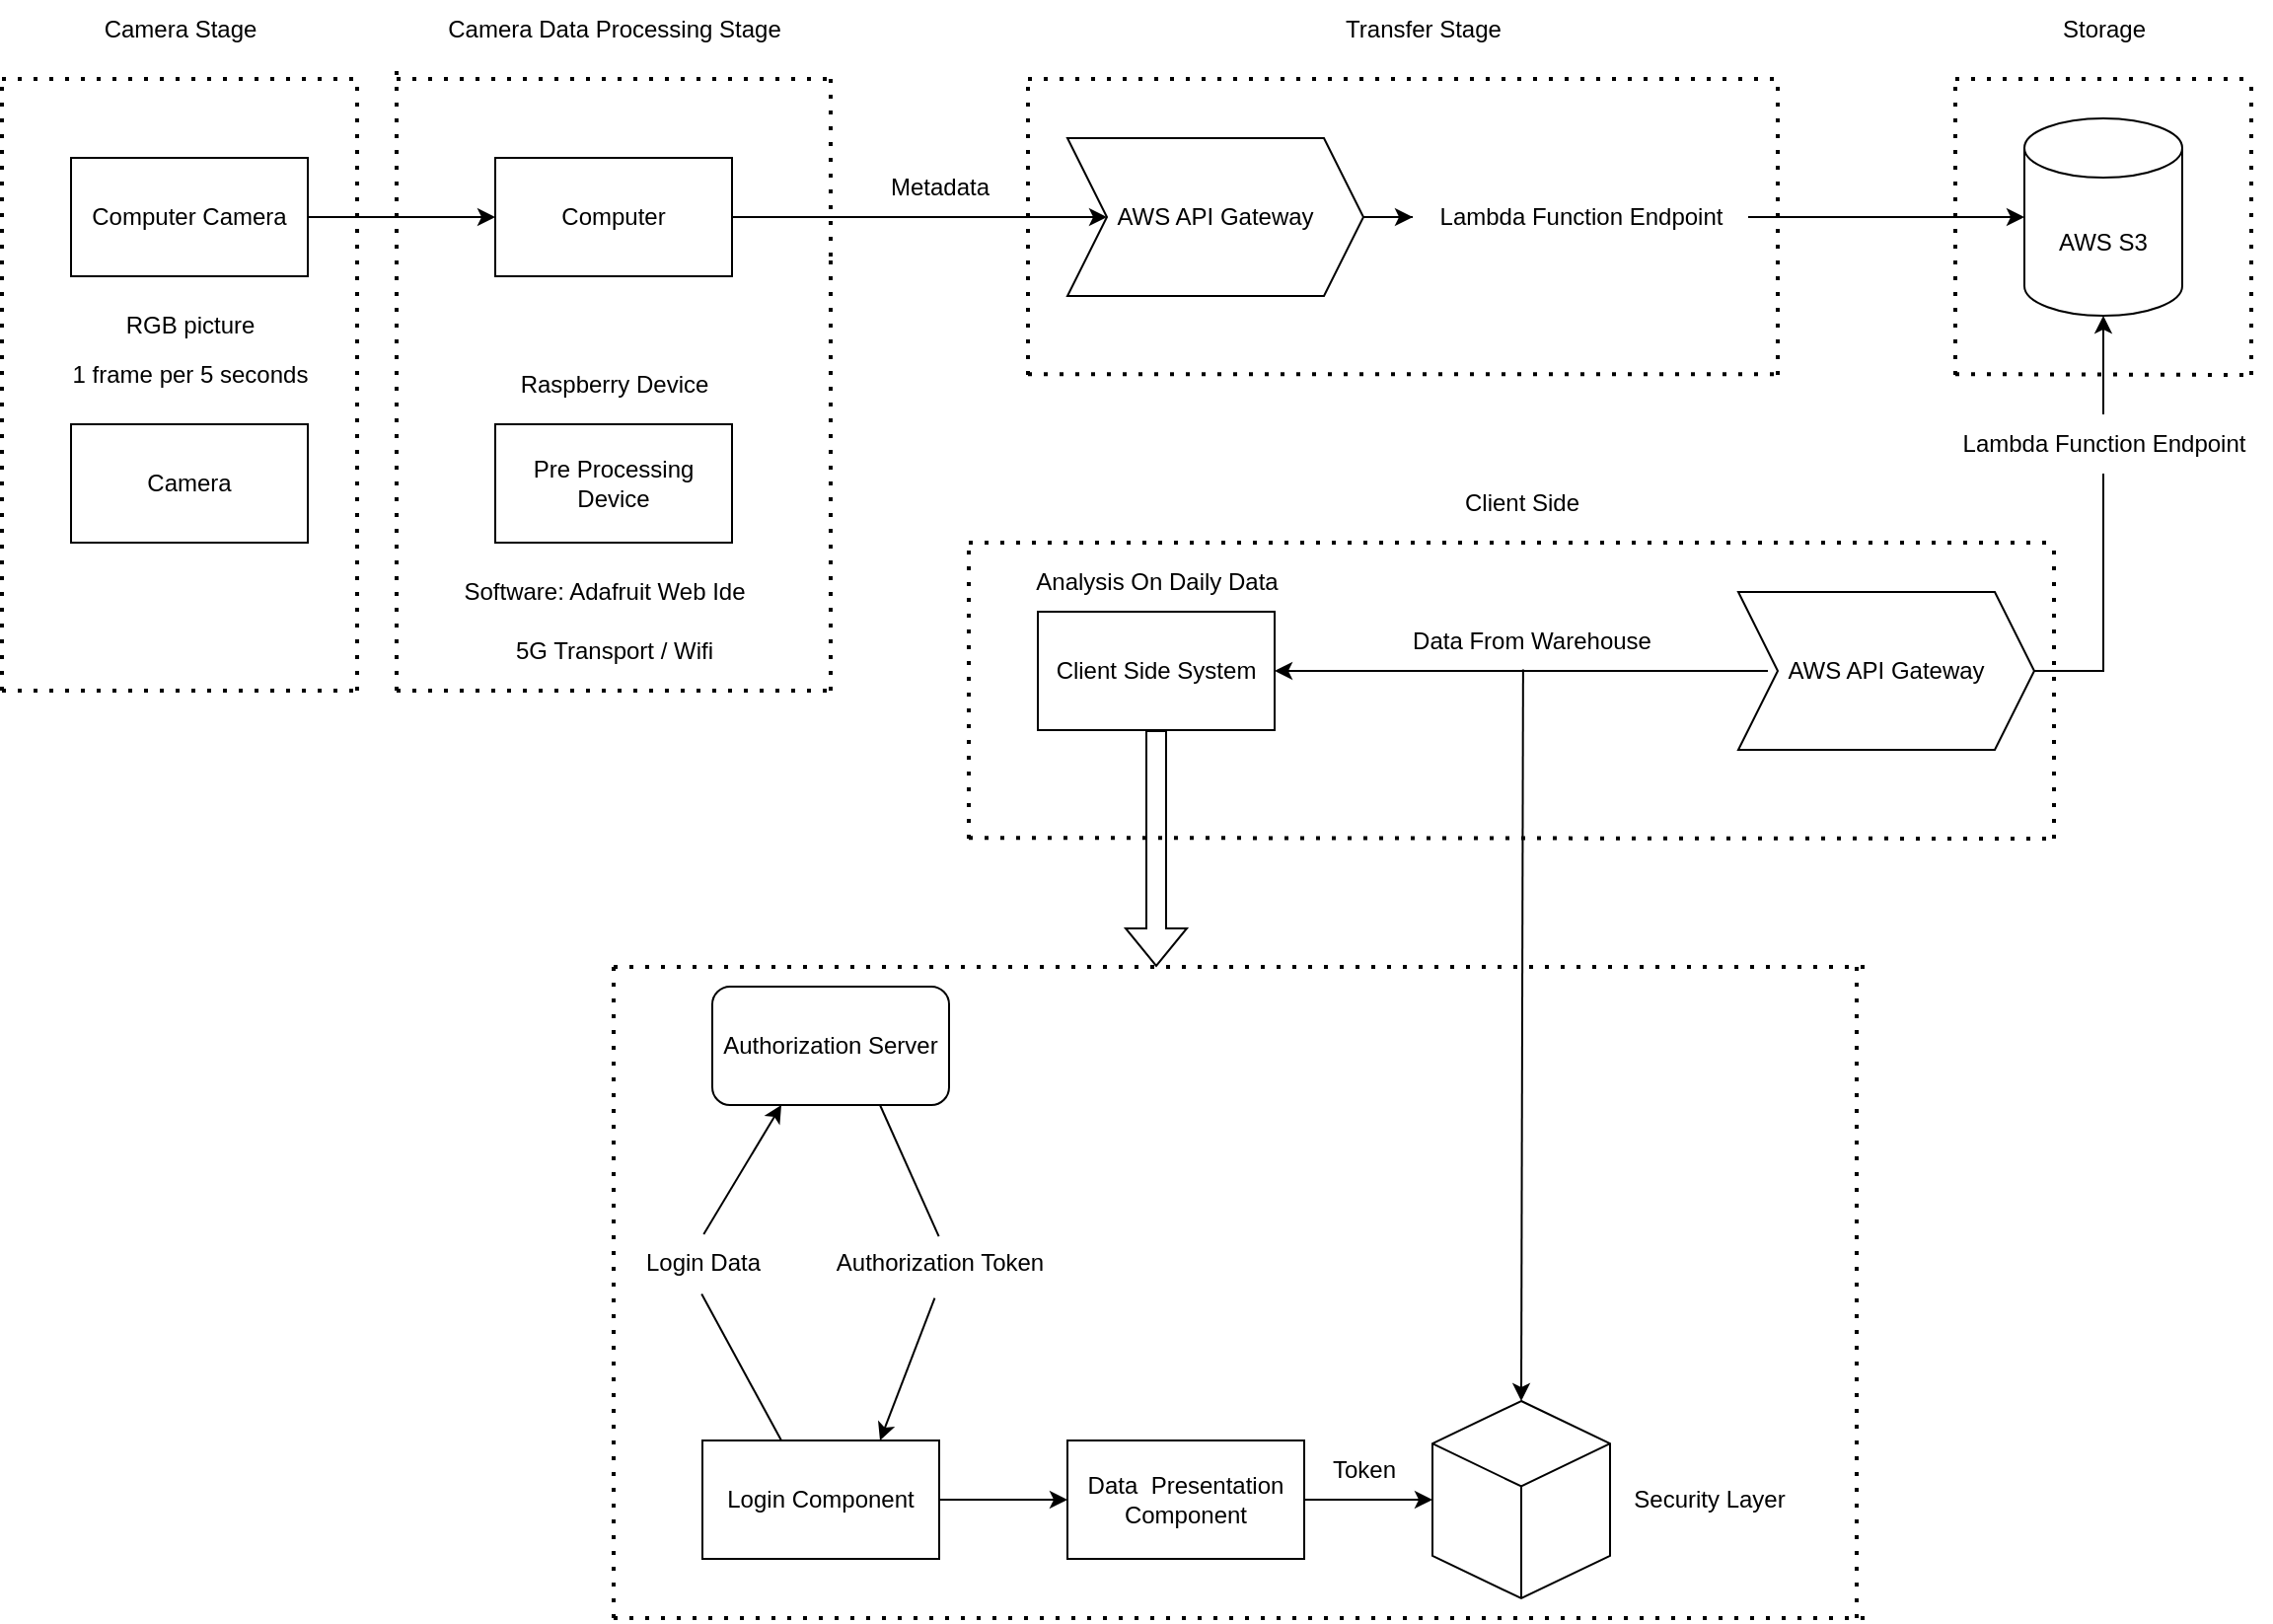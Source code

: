 <mxfile version="20.5.3" type="device"><diagram id="xoUOjcT5T_QajAv1PZ6U" name="Page-1"><mxGraphModel dx="1536" dy="863" grid="1" gridSize="10" guides="1" tooltips="1" connect="1" arrows="1" fold="1" page="1" pageScale="1" pageWidth="850" pageHeight="1100" math="0" shadow="0"><root><mxCell id="0"/><mxCell id="1" parent="0"/><mxCell id="SiwJafNF_--m_Ac12Piv-1" value="Computer Camera" style="rounded=0;whiteSpace=wrap;html=1;" parent="1" vertex="1"><mxGeometry x="55" y="570" width="120" height="60" as="geometry"/></mxCell><mxCell id="SiwJafNF_--m_Ac12Piv-2" value="Pre Processing&lt;br&gt;Device" style="rounded=0;whiteSpace=wrap;html=1;" parent="1" vertex="1"><mxGeometry x="270" y="705" width="120" height="60" as="geometry"/></mxCell><mxCell id="SiwJafNF_--m_Ac12Piv-3" value="" style="endArrow=classic;html=1;rounded=0;entryX=0;entryY=0.5;entryDx=0;entryDy=0;" parent="1" source="SiwJafNF_--m_Ac12Piv-1" target="4c3nQ34R1Js1RV0AQlxx-2" edge="1"><mxGeometry width="50" height="50" relative="1" as="geometry"><mxPoint x="660" y="700" as="sourcePoint"/><mxPoint x="240" y="610" as="targetPoint"/></mxGeometry></mxCell><mxCell id="SiwJafNF_--m_Ac12Piv-4" value="RGB picture" style="text;html=1;align=center;verticalAlign=middle;resizable=0;points=[];autosize=1;strokeColor=none;fillColor=none;" parent="1" vertex="1"><mxGeometry x="70" y="640" width="90" height="30" as="geometry"/></mxCell><mxCell id="SiwJafNF_--m_Ac12Piv-5" value="Raspberry Device" style="text;html=1;align=center;verticalAlign=middle;resizable=0;points=[];autosize=1;strokeColor=none;fillColor=none;" parent="1" vertex="1"><mxGeometry x="270" y="670" width="120" height="30" as="geometry"/></mxCell><mxCell id="SiwJafNF_--m_Ac12Piv-6" value="1 frame per 5 seconds" style="text;html=1;align=center;verticalAlign=middle;resizable=0;points=[];autosize=1;strokeColor=none;fillColor=none;" parent="1" vertex="1"><mxGeometry x="45" y="665" width="140" height="30" as="geometry"/></mxCell><mxCell id="SiwJafNF_--m_Ac12Piv-10" value="5G Transport / Wifi" style="text;html=1;align=center;verticalAlign=middle;resizable=0;points=[];autosize=1;strokeColor=none;fillColor=none;" parent="1" vertex="1"><mxGeometry x="270" y="805" width="120" height="30" as="geometry"/></mxCell><mxCell id="SiwJafNF_--m_Ac12Piv-11" value="Client Side System" style="rounded=0;whiteSpace=wrap;html=1;" parent="1" vertex="1"><mxGeometry x="545" y="800" width="120" height="60" as="geometry"/></mxCell><mxCell id="SiwJafNF_--m_Ac12Piv-15" value="" style="endArrow=classic;html=1;rounded=0;exitX=1;exitY=0.5;exitDx=0;exitDy=0;entryX=0;entryY=0.5;entryDx=0;entryDy=0;" parent="1" source="4c3nQ34R1Js1RV0AQlxx-2" target="4c3nQ34R1Js1RV0AQlxx-15" edge="1"><mxGeometry width="50" height="50" relative="1" as="geometry"><mxPoint x="410" y="620" as="sourcePoint"/><mxPoint x="510" y="600" as="targetPoint"/></mxGeometry></mxCell><mxCell id="SiwJafNF_--m_Ac12Piv-18" value="" style="endArrow=classic;html=1;rounded=0;exitX=1;exitY=0.5;exitDx=0;exitDy=0;startArrow=none;" parent="1" source="SiwJafNF_--m_Ac12Piv-17" target="4c3nQ34R1Js1RV0AQlxx-1" edge="1"><mxGeometry width="50" height="50" relative="1" as="geometry"><mxPoint x="805" y="490" as="sourcePoint"/><mxPoint x="935" y="600" as="targetPoint"/></mxGeometry></mxCell><mxCell id="SiwJafNF_--m_Ac12Piv-17" value="Lambda Function Endpoint" style="text;html=1;align=center;verticalAlign=middle;resizable=0;points=[];autosize=1;strokeColor=none;fillColor=none;" parent="1" vertex="1"><mxGeometry x="735" y="585" width="170" height="30" as="geometry"/></mxCell><mxCell id="SiwJafNF_--m_Ac12Piv-19" value="" style="endArrow=none;html=1;rounded=0;exitX=1;exitY=0.5;exitDx=0;exitDy=0;entryX=0;entryY=0.5;entryDx=0;entryDy=0;" parent="1" target="SiwJafNF_--m_Ac12Piv-17" edge="1"><mxGeometry width="50" height="50" relative="1" as="geometry"><mxPoint x="715" y="600" as="sourcePoint"/><mxPoint x="965" y="600" as="targetPoint"/></mxGeometry></mxCell><mxCell id="SiwJafNF_--m_Ac12Piv-22" value="" style="endArrow=classic;html=1;rounded=0;entryX=1;entryY=0.5;entryDx=0;entryDy=0;" parent="1" target="SiwJafNF_--m_Ac12Piv-11" edge="1"><mxGeometry width="50" height="50" relative="1" as="geometry"><mxPoint x="915" y="830" as="sourcePoint"/><mxPoint x="1280" y="805" as="targetPoint"/><Array as="points"/></mxGeometry></mxCell><mxCell id="SiwJafNF_--m_Ac12Piv-23" value="Data From Warehouse" style="text;html=1;align=center;verticalAlign=middle;resizable=0;points=[];autosize=1;strokeColor=none;fillColor=none;" parent="1" vertex="1"><mxGeometry x="725" y="800" width="140" height="30" as="geometry"/></mxCell><mxCell id="SiwJafNF_--m_Ac12Piv-24" value="" style="endArrow=classic;html=1;rounded=0;entryX=0.5;entryY=1;entryDx=0;entryDy=0;entryPerimeter=0;startArrow=none;" parent="1" source="SiwJafNF_--m_Ac12Piv-25" target="4c3nQ34R1Js1RV0AQlxx-1" edge="1"><mxGeometry width="50" height="50" relative="1" as="geometry"><mxPoint x="1085" y="855" as="sourcePoint"/><mxPoint x="935" y="630" as="targetPoint"/><Array as="points"/></mxGeometry></mxCell><mxCell id="SiwJafNF_--m_Ac12Piv-26" value="Analysis On Daily Data" style="text;html=1;align=center;verticalAlign=middle;resizable=0;points=[];autosize=1;strokeColor=none;fillColor=none;" parent="1" vertex="1"><mxGeometry x="530" y="770" width="150" height="30" as="geometry"/></mxCell><mxCell id="N4MfeQrUOdgLquXmlw1Z-1" value="Software: Adafruit Web Ide" style="text;html=1;align=center;verticalAlign=middle;resizable=0;points=[];autosize=1;strokeColor=none;fillColor=none;" parent="1" vertex="1"><mxGeometry x="240" y="775" width="170" height="30" as="geometry"/></mxCell><mxCell id="4c3nQ34R1Js1RV0AQlxx-1" value="AWS S3" style="shape=cylinder3;whiteSpace=wrap;html=1;boundedLbl=1;backgroundOutline=1;size=15;" vertex="1" parent="1"><mxGeometry x="1045" y="550" width="80" height="100" as="geometry"/></mxCell><mxCell id="4c3nQ34R1Js1RV0AQlxx-2" value="Computer" style="rounded=0;whiteSpace=wrap;html=1;" vertex="1" parent="1"><mxGeometry x="270" y="570" width="120" height="60" as="geometry"/></mxCell><mxCell id="4c3nQ34R1Js1RV0AQlxx-3" value="" style="endArrow=none;dashed=1;html=1;dashPattern=1 3;strokeWidth=2;rounded=0;" edge="1" parent="1"><mxGeometry width="50" height="50" relative="1" as="geometry"><mxPoint x="220" y="840" as="sourcePoint"/><mxPoint x="220" y="520" as="targetPoint"/></mxGeometry></mxCell><mxCell id="4c3nQ34R1Js1RV0AQlxx-4" value="" style="endArrow=none;dashed=1;html=1;dashPattern=1 3;strokeWidth=2;rounded=0;startArrow=none;" edge="1" parent="1"><mxGeometry width="50" height="50" relative="1" as="geometry"><mxPoint x="440" y="620" as="sourcePoint"/><mxPoint x="440" y="530" as="targetPoint"/></mxGeometry></mxCell><mxCell id="4c3nQ34R1Js1RV0AQlxx-5" value="" style="endArrow=none;dashed=1;html=1;dashPattern=1 3;strokeWidth=2;rounded=0;" edge="1" parent="1"><mxGeometry width="50" height="50" relative="1" as="geometry"><mxPoint x="220" y="530" as="sourcePoint"/><mxPoint x="440" y="530" as="targetPoint"/></mxGeometry></mxCell><mxCell id="4c3nQ34R1Js1RV0AQlxx-6" value="" style="endArrow=none;dashed=1;html=1;dashPattern=1 3;strokeWidth=2;rounded=0;" edge="1" parent="1"><mxGeometry width="50" height="50" relative="1" as="geometry"><mxPoint x="220" y="840" as="sourcePoint"/><mxPoint x="440" y="840" as="targetPoint"/></mxGeometry></mxCell><mxCell id="4c3nQ34R1Js1RV0AQlxx-7" value="Camera Data&amp;nbsp;Processing Stage" style="text;html=1;align=center;verticalAlign=middle;resizable=0;points=[];autosize=1;strokeColor=none;fillColor=none;" vertex="1" parent="1"><mxGeometry x="235" y="490" width="190" height="30" as="geometry"/></mxCell><mxCell id="4c3nQ34R1Js1RV0AQlxx-8" value="Camera" style="rounded=0;whiteSpace=wrap;html=1;" vertex="1" parent="1"><mxGeometry x="55" y="705" width="120" height="60" as="geometry"/></mxCell><mxCell id="4c3nQ34R1Js1RV0AQlxx-9" value="" style="endArrow=none;dashed=1;html=1;dashPattern=1 3;strokeWidth=2;rounded=0;" edge="1" parent="1"><mxGeometry width="50" height="50" relative="1" as="geometry"><mxPoint x="20" y="840" as="sourcePoint"/><mxPoint x="20" y="530" as="targetPoint"/></mxGeometry></mxCell><mxCell id="4c3nQ34R1Js1RV0AQlxx-10" value="" style="endArrow=none;dashed=1;html=1;dashPattern=1 3;strokeWidth=2;rounded=0;" edge="1" parent="1"><mxGeometry width="50" height="50" relative="1" as="geometry"><mxPoint x="200" y="840.0" as="sourcePoint"/><mxPoint x="200" y="530" as="targetPoint"/></mxGeometry></mxCell><mxCell id="4c3nQ34R1Js1RV0AQlxx-12" value="" style="endArrow=none;dashed=1;html=1;dashPattern=1 3;strokeWidth=2;rounded=0;" edge="1" parent="1"><mxGeometry width="50" height="50" relative="1" as="geometry"><mxPoint x="20" y="840" as="sourcePoint"/><mxPoint x="200" y="840" as="targetPoint"/></mxGeometry></mxCell><mxCell id="4c3nQ34R1Js1RV0AQlxx-13" value="" style="endArrow=none;dashed=1;html=1;dashPattern=1 3;strokeWidth=2;rounded=0;" edge="1" parent="1"><mxGeometry width="50" height="50" relative="1" as="geometry"><mxPoint x="20" y="530.0" as="sourcePoint"/><mxPoint x="200" y="530.0" as="targetPoint"/></mxGeometry></mxCell><mxCell id="4c3nQ34R1Js1RV0AQlxx-14" value="Camera Stage" style="text;html=1;align=center;verticalAlign=middle;resizable=0;points=[];autosize=1;strokeColor=none;fillColor=none;" vertex="1" parent="1"><mxGeometry x="60" y="490" width="100" height="30" as="geometry"/></mxCell><mxCell id="4c3nQ34R1Js1RV0AQlxx-16" value="" style="edgeStyle=orthogonalEdgeStyle;rounded=0;orthogonalLoop=1;jettySize=auto;html=1;" edge="1" parent="1" source="4c3nQ34R1Js1RV0AQlxx-15" target="SiwJafNF_--m_Ac12Piv-17"><mxGeometry relative="1" as="geometry"/></mxCell><mxCell id="4c3nQ34R1Js1RV0AQlxx-15" value="AWS API Gateway" style="shape=step;perimeter=stepPerimeter;whiteSpace=wrap;html=1;fixedSize=1;size=20;" vertex="1" parent="1"><mxGeometry x="560" y="560" width="150" height="80" as="geometry"/></mxCell><mxCell id="SiwJafNF_--m_Ac12Piv-7" value="Metadata&lt;br&gt;" style="text;html=1;align=center;verticalAlign=middle;resizable=0;points=[];autosize=1;strokeColor=none;fillColor=none;" parent="1" vertex="1"><mxGeometry x="460" y="570" width="70" height="30" as="geometry"/></mxCell><mxCell id="4c3nQ34R1Js1RV0AQlxx-17" value="" style="endArrow=none;dashed=1;html=1;dashPattern=1 3;strokeWidth=2;rounded=0;" edge="1" parent="1"><mxGeometry width="50" height="50" relative="1" as="geometry"><mxPoint x="440" y="840" as="sourcePoint"/><mxPoint x="440" y="620" as="targetPoint"/></mxGeometry></mxCell><mxCell id="4c3nQ34R1Js1RV0AQlxx-18" value="" style="endArrow=none;dashed=1;html=1;dashPattern=1 3;strokeWidth=2;rounded=0;" edge="1" parent="1"><mxGeometry width="50" height="50" relative="1" as="geometry"><mxPoint x="540" y="680" as="sourcePoint"/><mxPoint x="540" y="530" as="targetPoint"/></mxGeometry></mxCell><mxCell id="4c3nQ34R1Js1RV0AQlxx-19" value="" style="endArrow=none;dashed=1;html=1;dashPattern=1 3;strokeWidth=2;rounded=0;" edge="1" parent="1"><mxGeometry width="50" height="50" relative="1" as="geometry"><mxPoint x="920" y="680" as="sourcePoint"/><mxPoint x="920" y="530" as="targetPoint"/></mxGeometry></mxCell><mxCell id="4c3nQ34R1Js1RV0AQlxx-20" value="" style="endArrow=none;dashed=1;html=1;dashPattern=1 3;strokeWidth=2;rounded=0;" edge="1" parent="1"><mxGeometry width="50" height="50" relative="1" as="geometry"><mxPoint x="540" y="530" as="sourcePoint"/><mxPoint x="920" y="530" as="targetPoint"/></mxGeometry></mxCell><mxCell id="4c3nQ34R1Js1RV0AQlxx-21" value="" style="endArrow=none;dashed=1;html=1;dashPattern=1 3;strokeWidth=2;rounded=0;" edge="1" parent="1"><mxGeometry width="50" height="50" relative="1" as="geometry"><mxPoint x="540" y="679.58" as="sourcePoint"/><mxPoint x="920" y="679.58" as="targetPoint"/></mxGeometry></mxCell><mxCell id="4c3nQ34R1Js1RV0AQlxx-22" value="Transfer Stage" style="text;html=1;align=center;verticalAlign=middle;resizable=0;points=[];autosize=1;strokeColor=none;fillColor=none;" vertex="1" parent="1"><mxGeometry x="690" y="490" width="100" height="30" as="geometry"/></mxCell><mxCell id="4c3nQ34R1Js1RV0AQlxx-24" value="" style="endArrow=none;dashed=1;html=1;dashPattern=1 3;strokeWidth=2;rounded=0;" edge="1" parent="1"><mxGeometry width="50" height="50" relative="1" as="geometry"><mxPoint x="1010" y="680" as="sourcePoint"/><mxPoint x="1010" y="530" as="targetPoint"/></mxGeometry></mxCell><mxCell id="4c3nQ34R1Js1RV0AQlxx-25" value="" style="endArrow=none;dashed=1;html=1;dashPattern=1 3;strokeWidth=2;rounded=0;" edge="1" parent="1"><mxGeometry width="50" height="50" relative="1" as="geometry"><mxPoint x="1160" y="680" as="sourcePoint"/><mxPoint x="1160" y="530" as="targetPoint"/></mxGeometry></mxCell><mxCell id="4c3nQ34R1Js1RV0AQlxx-26" value="" style="endArrow=none;dashed=1;html=1;dashPattern=1 3;strokeWidth=2;rounded=0;" edge="1" parent="1"><mxGeometry width="50" height="50" relative="1" as="geometry"><mxPoint x="1010" y="530" as="sourcePoint"/><mxPoint x="1160" y="530" as="targetPoint"/></mxGeometry></mxCell><mxCell id="4c3nQ34R1Js1RV0AQlxx-27" value="" style="endArrow=none;dashed=1;html=1;dashPattern=1 3;strokeWidth=2;rounded=0;" edge="1" parent="1"><mxGeometry width="50" height="50" relative="1" as="geometry"><mxPoint x="1010" y="679.58" as="sourcePoint"/><mxPoint x="1160" y="680" as="targetPoint"/></mxGeometry></mxCell><mxCell id="4c3nQ34R1Js1RV0AQlxx-28" value="Storage" style="text;html=1;align=center;verticalAlign=middle;resizable=0;points=[];autosize=1;strokeColor=none;fillColor=none;" vertex="1" parent="1"><mxGeometry x="1050" y="490" width="70" height="30" as="geometry"/></mxCell><mxCell id="4c3nQ34R1Js1RV0AQlxx-29" value="AWS API Gateway" style="shape=step;perimeter=stepPerimeter;whiteSpace=wrap;html=1;fixedSize=1;size=20;" vertex="1" parent="1"><mxGeometry x="900" y="790" width="150" height="80" as="geometry"/></mxCell><mxCell id="SiwJafNF_--m_Ac12Piv-25" value="Lambda Function Endpoint" style="text;html=1;align=center;verticalAlign=middle;resizable=0;points=[];autosize=1;strokeColor=none;fillColor=none;" parent="1" vertex="1"><mxGeometry x="1000" y="700" width="170" height="30" as="geometry"/></mxCell><mxCell id="4c3nQ34R1Js1RV0AQlxx-30" value="" style="endArrow=none;html=1;rounded=0;exitX=1;exitY=0.5;exitDx=0;exitDy=0;entryX=0.5;entryY=1;entryDx=0;entryDy=0;entryPerimeter=0;" edge="1" parent="1" source="4c3nQ34R1Js1RV0AQlxx-29" target="SiwJafNF_--m_Ac12Piv-25"><mxGeometry width="50" height="50" relative="1" as="geometry"><mxPoint x="1050" y="835" as="sourcePoint"/><mxPoint x="1080" y="605" as="targetPoint"/><Array as="points"><mxPoint x="1085" y="830"/></Array></mxGeometry></mxCell><mxCell id="4c3nQ34R1Js1RV0AQlxx-33" value="" style="endArrow=none;dashed=1;html=1;dashPattern=1 3;strokeWidth=2;rounded=0;" edge="1" parent="1"><mxGeometry width="50" height="50" relative="1" as="geometry"><mxPoint x="510" y="915" as="sourcePoint"/><mxPoint x="510" y="765" as="targetPoint"/></mxGeometry></mxCell><mxCell id="4c3nQ34R1Js1RV0AQlxx-34" value="" style="endArrow=none;dashed=1;html=1;dashPattern=1 3;strokeWidth=2;rounded=0;" edge="1" parent="1"><mxGeometry width="50" height="50" relative="1" as="geometry"><mxPoint x="1060" y="915" as="sourcePoint"/><mxPoint x="1060" y="765" as="targetPoint"/></mxGeometry></mxCell><mxCell id="4c3nQ34R1Js1RV0AQlxx-35" value="" style="endArrow=none;dashed=1;html=1;dashPattern=1 3;strokeWidth=2;rounded=0;" edge="1" parent="1"><mxGeometry width="50" height="50" relative="1" as="geometry"><mxPoint x="510" y="765" as="sourcePoint"/><mxPoint x="1060" y="765" as="targetPoint"/></mxGeometry></mxCell><mxCell id="4c3nQ34R1Js1RV0AQlxx-36" value="" style="endArrow=none;dashed=1;html=1;dashPattern=1 3;strokeWidth=2;rounded=0;" edge="1" parent="1"><mxGeometry width="50" height="50" relative="1" as="geometry"><mxPoint x="510" y="914.58" as="sourcePoint"/><mxPoint x="1060" y="915" as="targetPoint"/></mxGeometry></mxCell><mxCell id="4c3nQ34R1Js1RV0AQlxx-37" value="Client Side" style="text;html=1;align=center;verticalAlign=middle;resizable=0;points=[];autosize=1;strokeColor=none;fillColor=none;" vertex="1" parent="1"><mxGeometry x="750" y="730" width="80" height="30" as="geometry"/></mxCell><mxCell id="4c3nQ34R1Js1RV0AQlxx-38" value="Login Component" style="rounded=0;whiteSpace=wrap;html=1;" vertex="1" parent="1"><mxGeometry x="375" y="1220" width="120" height="60" as="geometry"/></mxCell><mxCell id="4c3nQ34R1Js1RV0AQlxx-50" value="Authorization Server" style="rounded=1;whiteSpace=wrap;html=1;" vertex="1" parent="1"><mxGeometry x="380" y="990" width="120" height="60" as="geometry"/></mxCell><mxCell id="4c3nQ34R1Js1RV0AQlxx-60" value="Data&amp;nbsp; Presentation&lt;br&gt;Component" style="rounded=0;whiteSpace=wrap;html=1;" vertex="1" parent="1"><mxGeometry x="560" y="1220" width="120" height="60" as="geometry"/></mxCell><mxCell id="4c3nQ34R1Js1RV0AQlxx-61" value="" style="endArrow=classic;html=1;rounded=0;exitX=1;exitY=0.5;exitDx=0;exitDy=0;entryX=0;entryY=0.5;entryDx=0;entryDy=0;" edge="1" parent="1" source="4c3nQ34R1Js1RV0AQlxx-38" target="4c3nQ34R1Js1RV0AQlxx-60"><mxGeometry width="50" height="50" relative="1" as="geometry"><mxPoint x="620" y="1110" as="sourcePoint"/><mxPoint x="670" y="1060" as="targetPoint"/></mxGeometry></mxCell><mxCell id="4c3nQ34R1Js1RV0AQlxx-63" value="" style="endArrow=classic;html=1;rounded=0;exitX=0.508;exitY=0.018;exitDx=0;exitDy=0;entryX=0.25;entryY=1;entryDx=0;entryDy=0;startArrow=none;exitPerimeter=0;" edge="1" parent="1" source="4c3nQ34R1Js1RV0AQlxx-65"><mxGeometry width="50" height="50" relative="1" as="geometry"><mxPoint x="625" y="990" as="sourcePoint"/><mxPoint x="415" y="1050" as="targetPoint"/></mxGeometry></mxCell><mxCell id="4c3nQ34R1Js1RV0AQlxx-64" value="" style="endArrow=classic;html=1;rounded=0;exitX=0.521;exitY=1.095;exitDx=0;exitDy=0;entryX=0.75;entryY=0;entryDx=0;entryDy=0;startArrow=none;exitPerimeter=0;" edge="1" parent="1" target="4c3nQ34R1Js1RV0AQlxx-38"><mxGeometry width="50" height="50" relative="1" as="geometry"><mxPoint x="492.73" y="1147.85" as="sourcePoint"/><mxPoint x="665" y="940" as="targetPoint"/></mxGeometry></mxCell><mxCell id="4c3nQ34R1Js1RV0AQlxx-65" value="Login Data" style="text;html=1;align=center;verticalAlign=middle;resizable=0;points=[];autosize=1;strokeColor=none;fillColor=none;" vertex="1" parent="1"><mxGeometry x="335" y="1115" width="80" height="30" as="geometry"/></mxCell><mxCell id="4c3nQ34R1Js1RV0AQlxx-66" value="" style="endArrow=none;html=1;rounded=0;exitX=0.25;exitY=0;exitDx=0;exitDy=0;entryX=0.495;entryY=1.025;entryDx=0;entryDy=0;entryPerimeter=0;" edge="1" parent="1" target="4c3nQ34R1Js1RV0AQlxx-65"><mxGeometry width="50" height="50" relative="1" as="geometry"><mxPoint x="415" y="1220" as="sourcePoint"/><mxPoint x="415" y="1050" as="targetPoint"/></mxGeometry></mxCell><mxCell id="4c3nQ34R1Js1RV0AQlxx-67" value="Authorization Token" style="text;html=1;align=center;verticalAlign=middle;resizable=0;points=[];autosize=1;strokeColor=none;fillColor=none;" vertex="1" parent="1"><mxGeometry x="430" y="1115" width="130" height="30" as="geometry"/></mxCell><mxCell id="4c3nQ34R1Js1RV0AQlxx-68" value="" style="endArrow=none;html=1;rounded=0;exitX=0.75;exitY=1;exitDx=0;exitDy=0;entryX=0.537;entryY=0.053;entryDx=0;entryDy=0;entryPerimeter=0;" edge="1" parent="1"><mxGeometry width="50" height="50" relative="1" as="geometry"><mxPoint x="465" y="1050" as="sourcePoint"/><mxPoint x="494.81" y="1116.59" as="targetPoint"/></mxGeometry></mxCell><mxCell id="4c3nQ34R1Js1RV0AQlxx-69" value="" style="html=1;whiteSpace=wrap;shape=isoCube2;backgroundOutline=1;isoAngle=15;" vertex="1" parent="1"><mxGeometry x="745" y="1200" width="90" height="100" as="geometry"/></mxCell><mxCell id="4c3nQ34R1Js1RV0AQlxx-71" value="" style="endArrow=classic;html=1;rounded=0;exitX=1;exitY=0.5;exitDx=0;exitDy=0;entryX=0;entryY=0.5;entryDx=0;entryDy=0;entryPerimeter=0;" edge="1" parent="1" source="4c3nQ34R1Js1RV0AQlxx-60" target="4c3nQ34R1Js1RV0AQlxx-69"><mxGeometry width="50" height="50" relative="1" as="geometry"><mxPoint x="620" y="980" as="sourcePoint"/><mxPoint x="670" y="930" as="targetPoint"/></mxGeometry></mxCell><mxCell id="4c3nQ34R1Js1RV0AQlxx-73" value="Token" style="text;html=1;align=center;verticalAlign=middle;resizable=0;points=[];autosize=1;strokeColor=none;fillColor=none;" vertex="1" parent="1"><mxGeometry x="680" y="1220" width="60" height="30" as="geometry"/></mxCell><mxCell id="4c3nQ34R1Js1RV0AQlxx-74" value="" style="endArrow=none;dashed=1;html=1;dashPattern=1 3;strokeWidth=2;rounded=0;" edge="1" parent="1"><mxGeometry width="50" height="50" relative="1" as="geometry"><mxPoint x="330" y="1310" as="sourcePoint"/><mxPoint x="330" y="980" as="targetPoint"/></mxGeometry></mxCell><mxCell id="4c3nQ34R1Js1RV0AQlxx-75" value="" style="endArrow=none;dashed=1;html=1;dashPattern=1 3;strokeWidth=2;rounded=0;" edge="1" parent="1"><mxGeometry width="50" height="50" relative="1" as="geometry"><mxPoint x="330" y="980" as="sourcePoint"/><mxPoint x="970" y="980" as="targetPoint"/></mxGeometry></mxCell><mxCell id="4c3nQ34R1Js1RV0AQlxx-76" value="" style="endArrow=none;dashed=1;html=1;dashPattern=1 3;strokeWidth=2;rounded=0;" edge="1" parent="1"><mxGeometry width="50" height="50" relative="1" as="geometry"><mxPoint x="330" y="1310" as="sourcePoint"/><mxPoint x="970" y="1310" as="targetPoint"/></mxGeometry></mxCell><mxCell id="4c3nQ34R1Js1RV0AQlxx-78" value="" style="endArrow=none;dashed=1;html=1;dashPattern=1 3;strokeWidth=2;rounded=0;" edge="1" parent="1"><mxGeometry width="50" height="50" relative="1" as="geometry"><mxPoint x="960" y="1310" as="sourcePoint"/><mxPoint x="960" y="980" as="targetPoint"/></mxGeometry></mxCell><mxCell id="4c3nQ34R1Js1RV0AQlxx-83" value="" style="shape=flexArrow;endArrow=classic;html=1;rounded=0;exitX=0.5;exitY=1;exitDx=0;exitDy=0;" edge="1" parent="1" source="SiwJafNF_--m_Ac12Piv-11"><mxGeometry width="50" height="50" relative="1" as="geometry"><mxPoint x="710" y="1010" as="sourcePoint"/><mxPoint x="605" y="980" as="targetPoint"/></mxGeometry></mxCell><mxCell id="4c3nQ34R1Js1RV0AQlxx-84" value="" style="endArrow=classic;html=1;rounded=0;exitX=0.471;exitY=0.977;exitDx=0;exitDy=0;exitPerimeter=0;entryX=0.5;entryY=0;entryDx=0;entryDy=0;entryPerimeter=0;" edge="1" parent="1" source="SiwJafNF_--m_Ac12Piv-23" target="4c3nQ34R1Js1RV0AQlxx-69"><mxGeometry width="50" height="50" relative="1" as="geometry"><mxPoint x="710" y="1010" as="sourcePoint"/><mxPoint x="773.83" y="1186.9" as="targetPoint"/></mxGeometry></mxCell><mxCell id="4c3nQ34R1Js1RV0AQlxx-85" value="Security Layer" style="text;html=1;align=center;verticalAlign=middle;resizable=0;points=[];autosize=1;strokeColor=none;fillColor=none;" vertex="1" parent="1"><mxGeometry x="835" y="1235" width="100" height="30" as="geometry"/></mxCell></root></mxGraphModel></diagram></mxfile>